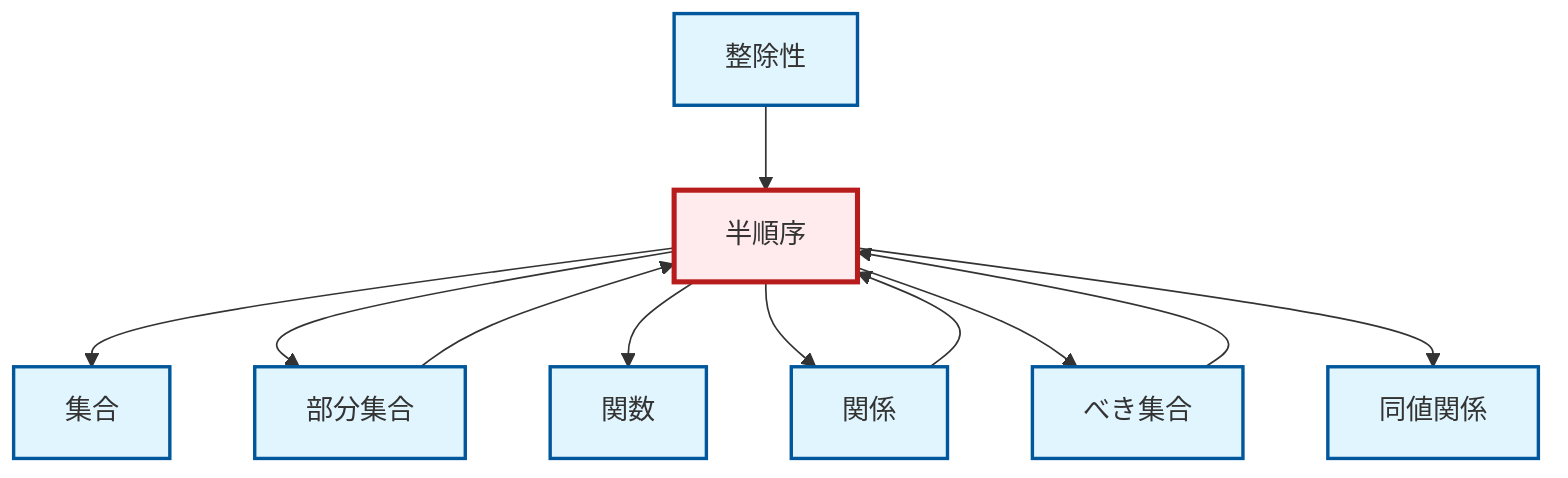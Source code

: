 graph TD
    classDef definition fill:#e1f5fe,stroke:#01579b,stroke-width:2px
    classDef theorem fill:#f3e5f5,stroke:#4a148c,stroke-width:2px
    classDef axiom fill:#fff3e0,stroke:#e65100,stroke-width:2px
    classDef example fill:#e8f5e9,stroke:#1b5e20,stroke-width:2px
    classDef current fill:#ffebee,stroke:#b71c1c,stroke-width:3px
    def-partial-order["半順序"]:::definition
    def-power-set["べき集合"]:::definition
    def-divisibility["整除性"]:::definition
    def-relation["関係"]:::definition
    def-set["集合"]:::definition
    def-function["関数"]:::definition
    def-equivalence-relation["同値関係"]:::definition
    def-subset["部分集合"]:::definition
    def-partial-order --> def-set
    def-partial-order --> def-subset
    def-partial-order --> def-function
    def-subset --> def-partial-order
    def-partial-order --> def-relation
    def-relation --> def-partial-order
    def-partial-order --> def-power-set
    def-divisibility --> def-partial-order
    def-power-set --> def-partial-order
    def-partial-order --> def-equivalence-relation
    class def-partial-order current